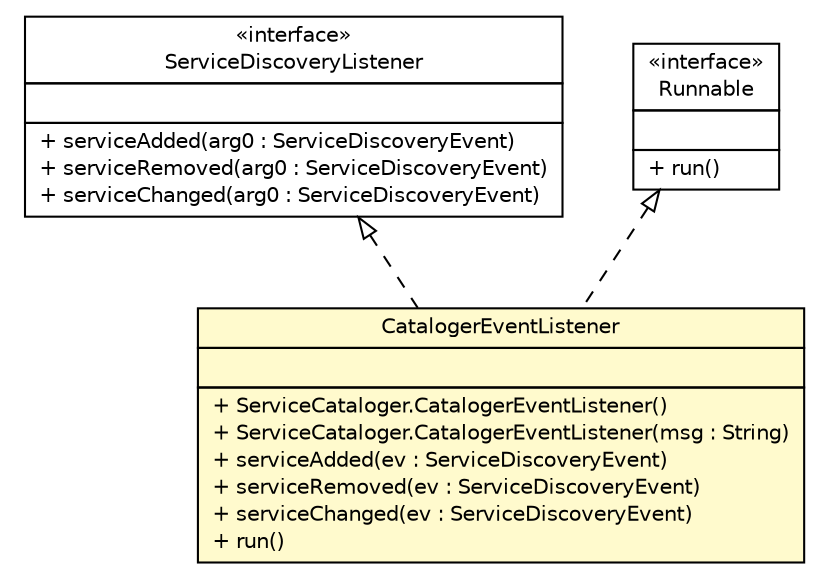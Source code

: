 #!/usr/local/bin/dot
#
# Class diagram 
# Generated by UMLGraph version R5_6 (http://www.umlgraph.org/)
#

digraph G {
	edge [fontname="Helvetica",fontsize=10,labelfontname="Helvetica",labelfontsize=10];
	node [fontname="Helvetica",fontsize=10,shape=plaintext];
	nodesep=0.25;
	ranksep=0.5;
	// sorcer.core.provider.cataloger.ServiceCataloger.CatalogerEventListener
	c294334 [label=<<table title="sorcer.core.provider.cataloger.ServiceCataloger.CatalogerEventListener" border="0" cellborder="1" cellspacing="0" cellpadding="2" port="p" bgcolor="lemonChiffon" href="./ServiceCataloger.CatalogerEventListener.html">
		<tr><td><table border="0" cellspacing="0" cellpadding="1">
<tr><td align="center" balign="center"> CatalogerEventListener </td></tr>
		</table></td></tr>
		<tr><td><table border="0" cellspacing="0" cellpadding="1">
<tr><td align="left" balign="left">  </td></tr>
		</table></td></tr>
		<tr><td><table border="0" cellspacing="0" cellpadding="1">
<tr><td align="left" balign="left"> + ServiceCataloger.CatalogerEventListener() </td></tr>
<tr><td align="left" balign="left"> + ServiceCataloger.CatalogerEventListener(msg : String) </td></tr>
<tr><td align="left" balign="left"> + serviceAdded(ev : ServiceDiscoveryEvent) </td></tr>
<tr><td align="left" balign="left"> + serviceRemoved(ev : ServiceDiscoveryEvent) </td></tr>
<tr><td align="left" balign="left"> + serviceChanged(ev : ServiceDiscoveryEvent) </td></tr>
<tr><td align="left" balign="left"> + run() </td></tr>
		</table></td></tr>
		</table>>, URL="./ServiceCataloger.CatalogerEventListener.html", fontname="Helvetica", fontcolor="black", fontsize=10.0];
	//sorcer.core.provider.cataloger.ServiceCataloger.CatalogerEventListener implements net.jini.lookup.ServiceDiscoveryListener
	c294448:p -> c294334:p [dir=back,arrowtail=empty,style=dashed];
	//sorcer.core.provider.cataloger.ServiceCataloger.CatalogerEventListener implements java.lang.Runnable
	c294449:p -> c294334:p [dir=back,arrowtail=empty,style=dashed];
	// java.lang.Runnable
	c294449 [label=<<table title="java.lang.Runnable" border="0" cellborder="1" cellspacing="0" cellpadding="2" port="p" href="http://docs.oracle.com/javase/7/docs/api/java/lang/Runnable.html">
		<tr><td><table border="0" cellspacing="0" cellpadding="1">
<tr><td align="center" balign="center"> &#171;interface&#187; </td></tr>
<tr><td align="center" balign="center"> Runnable </td></tr>
		</table></td></tr>
		<tr><td><table border="0" cellspacing="0" cellpadding="1">
<tr><td align="left" balign="left">  </td></tr>
		</table></td></tr>
		<tr><td><table border="0" cellspacing="0" cellpadding="1">
<tr><td align="left" balign="left"> + run() </td></tr>
		</table></td></tr>
		</table>>, URL="http://docs.oracle.com/javase/7/docs/api/java/lang/Runnable.html", fontname="Helvetica", fontcolor="black", fontsize=10.0];
	// net.jini.lookup.ServiceDiscoveryListener
	c294448 [label=<<table title="net.jini.lookup.ServiceDiscoveryListener" border="0" cellborder="1" cellspacing="0" cellpadding="2" port="p" href="https://river.apache.org/doc/api/net/jini/lookup/ServiceDiscoveryListener.html">
		<tr><td><table border="0" cellspacing="0" cellpadding="1">
<tr><td align="center" balign="center"> &#171;interface&#187; </td></tr>
<tr><td align="center" balign="center"> ServiceDiscoveryListener </td></tr>
		</table></td></tr>
		<tr><td><table border="0" cellspacing="0" cellpadding="1">
<tr><td align="left" balign="left">  </td></tr>
		</table></td></tr>
		<tr><td><table border="0" cellspacing="0" cellpadding="1">
<tr><td align="left" balign="left"> + serviceAdded(arg0 : ServiceDiscoveryEvent) </td></tr>
<tr><td align="left" balign="left"> + serviceRemoved(arg0 : ServiceDiscoveryEvent) </td></tr>
<tr><td align="left" balign="left"> + serviceChanged(arg0 : ServiceDiscoveryEvent) </td></tr>
		</table></td></tr>
		</table>>, URL="https://river.apache.org/doc/api/net/jini/lookup/ServiceDiscoveryListener.html", fontname="Helvetica", fontcolor="black", fontsize=10.0];
}

